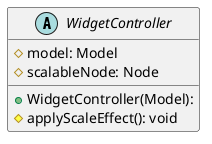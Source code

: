 @startuml
abstract class WidgetController {
  + WidgetController(Model):
  # model: Model
  # scalableNode: Node
  # applyScaleEffect(): void
}
@enduml